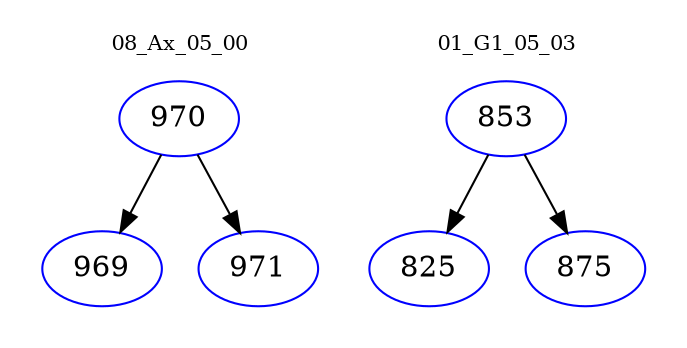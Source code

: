digraph{
subgraph cluster_0 {
color = white
label = "08_Ax_05_00";
fontsize=10;
T0_970 [label="970", color="blue"]
T0_970 -> T0_969 [color="black"]
T0_969 [label="969", color="blue"]
T0_970 -> T0_971 [color="black"]
T0_971 [label="971", color="blue"]
}
subgraph cluster_1 {
color = white
label = "01_G1_05_03";
fontsize=10;
T1_853 [label="853", color="blue"]
T1_853 -> T1_825 [color="black"]
T1_825 [label="825", color="blue"]
T1_853 -> T1_875 [color="black"]
T1_875 [label="875", color="blue"]
}
}
